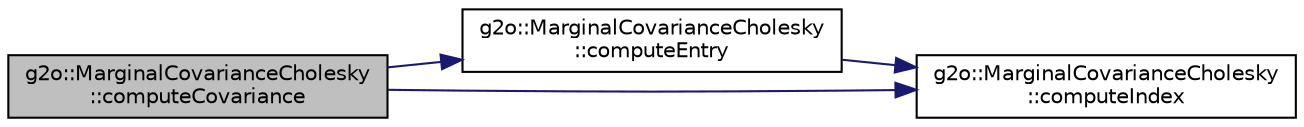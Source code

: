 digraph "g2o::MarginalCovarianceCholesky::computeCovariance"
{
  edge [fontname="Helvetica",fontsize="10",labelfontname="Helvetica",labelfontsize="10"];
  node [fontname="Helvetica",fontsize="10",shape=record];
  rankdir="LR";
  Node0 [label="g2o::MarginalCovarianceCholesky\l::computeCovariance",height=0.2,width=0.4,color="black", fillcolor="grey75", style="filled", fontcolor="black"];
  Node0 -> Node1 [color="midnightblue",fontsize="10",style="solid",fontname="Helvetica"];
  Node1 [label="g2o::MarginalCovarianceCholesky\l::computeEntry",height=0.2,width=0.4,color="black", fillcolor="white", style="filled",URL="$classg2o_1_1_marginal_covariance_cholesky.html#a556f8da80f0873b74b57c82b587b4f97"];
  Node1 -> Node2 [color="midnightblue",fontsize="10",style="solid",fontname="Helvetica"];
  Node2 [label="g2o::MarginalCovarianceCholesky\l::computeIndex",height=0.2,width=0.4,color="black", fillcolor="white", style="filled",URL="$classg2o_1_1_marginal_covariance_cholesky.html#a9b0816374af957f23aa2d6b015e4b9bf",tooltip="compute the index used for hashing "];
  Node0 -> Node2 [color="midnightblue",fontsize="10",style="solid",fontname="Helvetica"];
}
